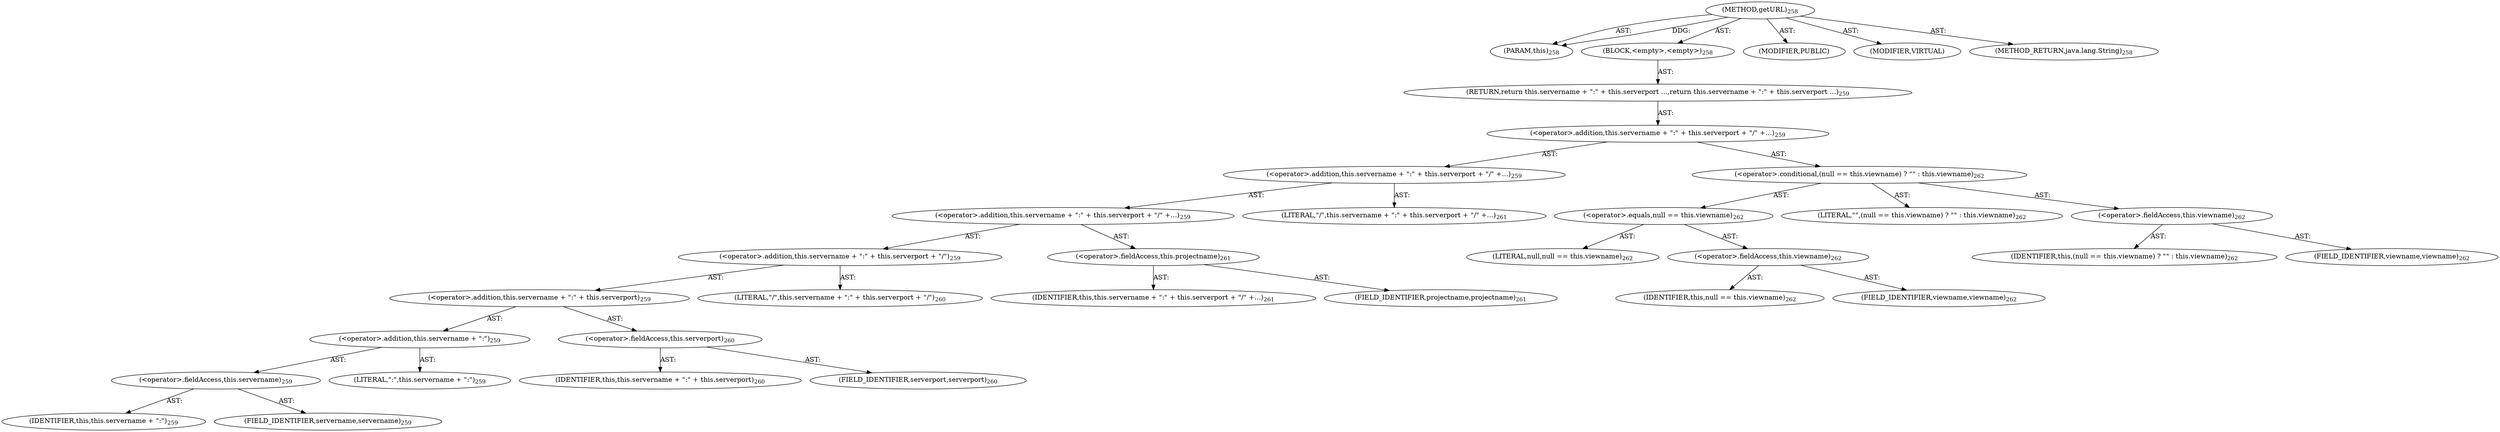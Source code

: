 digraph "getURL" {  
"111669149706" [label = <(METHOD,getURL)<SUB>258</SUB>> ]
"115964117002" [label = <(PARAM,this)<SUB>258</SUB>> ]
"25769803790" [label = <(BLOCK,&lt;empty&gt;,&lt;empty&gt;)<SUB>258</SUB>> ]
"146028888068" [label = <(RETURN,return this.servername + &quot;:&quot; + this.serverport ...,return this.servername + &quot;:&quot; + this.serverport ...)<SUB>259</SUB>> ]
"30064771112" [label = <(&lt;operator&gt;.addition,this.servername + &quot;:&quot; + this.serverport + &quot;/&quot; +...)<SUB>259</SUB>> ]
"30064771113" [label = <(&lt;operator&gt;.addition,this.servername + &quot;:&quot; + this.serverport + &quot;/&quot; +...)<SUB>259</SUB>> ]
"30064771114" [label = <(&lt;operator&gt;.addition,this.servername + &quot;:&quot; + this.serverport + &quot;/&quot; +...)<SUB>259</SUB>> ]
"30064771115" [label = <(&lt;operator&gt;.addition,this.servername + &quot;:&quot; + this.serverport + &quot;/&quot;)<SUB>259</SUB>> ]
"30064771116" [label = <(&lt;operator&gt;.addition,this.servername + &quot;:&quot; + this.serverport)<SUB>259</SUB>> ]
"30064771117" [label = <(&lt;operator&gt;.addition,this.servername + &quot;:&quot;)<SUB>259</SUB>> ]
"30064771118" [label = <(&lt;operator&gt;.fieldAccess,this.servername)<SUB>259</SUB>> ]
"68719476749" [label = <(IDENTIFIER,this,this.servername + &quot;:&quot;)<SUB>259</SUB>> ]
"55834574861" [label = <(FIELD_IDENTIFIER,servername,servername)<SUB>259</SUB>> ]
"90194313222" [label = <(LITERAL,&quot;:&quot;,this.servername + &quot;:&quot;)<SUB>259</SUB>> ]
"30064771119" [label = <(&lt;operator&gt;.fieldAccess,this.serverport)<SUB>260</SUB>> ]
"68719476750" [label = <(IDENTIFIER,this,this.servername + &quot;:&quot; + this.serverport)<SUB>260</SUB>> ]
"55834574862" [label = <(FIELD_IDENTIFIER,serverport,serverport)<SUB>260</SUB>> ]
"90194313223" [label = <(LITERAL,&quot;/&quot;,this.servername + &quot;:&quot; + this.serverport + &quot;/&quot;)<SUB>260</SUB>> ]
"30064771120" [label = <(&lt;operator&gt;.fieldAccess,this.projectname)<SUB>261</SUB>> ]
"68719476751" [label = <(IDENTIFIER,this,this.servername + &quot;:&quot; + this.serverport + &quot;/&quot; +...)<SUB>261</SUB>> ]
"55834574863" [label = <(FIELD_IDENTIFIER,projectname,projectname)<SUB>261</SUB>> ]
"90194313224" [label = <(LITERAL,&quot;/&quot;,this.servername + &quot;:&quot; + this.serverport + &quot;/&quot; +...)<SUB>261</SUB>> ]
"30064771121" [label = <(&lt;operator&gt;.conditional,(null == this.viewname) ? &quot;&quot; : this.viewname)<SUB>262</SUB>> ]
"30064771122" [label = <(&lt;operator&gt;.equals,null == this.viewname)<SUB>262</SUB>> ]
"90194313225" [label = <(LITERAL,null,null == this.viewname)<SUB>262</SUB>> ]
"30064771123" [label = <(&lt;operator&gt;.fieldAccess,this.viewname)<SUB>262</SUB>> ]
"68719476752" [label = <(IDENTIFIER,this,null == this.viewname)<SUB>262</SUB>> ]
"55834574864" [label = <(FIELD_IDENTIFIER,viewname,viewname)<SUB>262</SUB>> ]
"90194313226" [label = <(LITERAL,&quot;&quot;,(null == this.viewname) ? &quot;&quot; : this.viewname)<SUB>262</SUB>> ]
"30064771124" [label = <(&lt;operator&gt;.fieldAccess,this.viewname)<SUB>262</SUB>> ]
"68719476753" [label = <(IDENTIFIER,this,(null == this.viewname) ? &quot;&quot; : this.viewname)<SUB>262</SUB>> ]
"55834574865" [label = <(FIELD_IDENTIFIER,viewname,viewname)<SUB>262</SUB>> ]
"133143986203" [label = <(MODIFIER,PUBLIC)> ]
"133143986204" [label = <(MODIFIER,VIRTUAL)> ]
"128849018890" [label = <(METHOD_RETURN,java.lang.String)<SUB>258</SUB>> ]
  "111669149706" -> "115964117002"  [ label = "AST: "] 
  "111669149706" -> "25769803790"  [ label = "AST: "] 
  "111669149706" -> "133143986203"  [ label = "AST: "] 
  "111669149706" -> "133143986204"  [ label = "AST: "] 
  "111669149706" -> "128849018890"  [ label = "AST: "] 
  "25769803790" -> "146028888068"  [ label = "AST: "] 
  "146028888068" -> "30064771112"  [ label = "AST: "] 
  "30064771112" -> "30064771113"  [ label = "AST: "] 
  "30064771112" -> "30064771121"  [ label = "AST: "] 
  "30064771113" -> "30064771114"  [ label = "AST: "] 
  "30064771113" -> "90194313224"  [ label = "AST: "] 
  "30064771114" -> "30064771115"  [ label = "AST: "] 
  "30064771114" -> "30064771120"  [ label = "AST: "] 
  "30064771115" -> "30064771116"  [ label = "AST: "] 
  "30064771115" -> "90194313223"  [ label = "AST: "] 
  "30064771116" -> "30064771117"  [ label = "AST: "] 
  "30064771116" -> "30064771119"  [ label = "AST: "] 
  "30064771117" -> "30064771118"  [ label = "AST: "] 
  "30064771117" -> "90194313222"  [ label = "AST: "] 
  "30064771118" -> "68719476749"  [ label = "AST: "] 
  "30064771118" -> "55834574861"  [ label = "AST: "] 
  "30064771119" -> "68719476750"  [ label = "AST: "] 
  "30064771119" -> "55834574862"  [ label = "AST: "] 
  "30064771120" -> "68719476751"  [ label = "AST: "] 
  "30064771120" -> "55834574863"  [ label = "AST: "] 
  "30064771121" -> "30064771122"  [ label = "AST: "] 
  "30064771121" -> "90194313226"  [ label = "AST: "] 
  "30064771121" -> "30064771124"  [ label = "AST: "] 
  "30064771122" -> "90194313225"  [ label = "AST: "] 
  "30064771122" -> "30064771123"  [ label = "AST: "] 
  "30064771123" -> "68719476752"  [ label = "AST: "] 
  "30064771123" -> "55834574864"  [ label = "AST: "] 
  "30064771124" -> "68719476753"  [ label = "AST: "] 
  "30064771124" -> "55834574865"  [ label = "AST: "] 
  "111669149706" -> "115964117002"  [ label = "DDG: "] 
}
